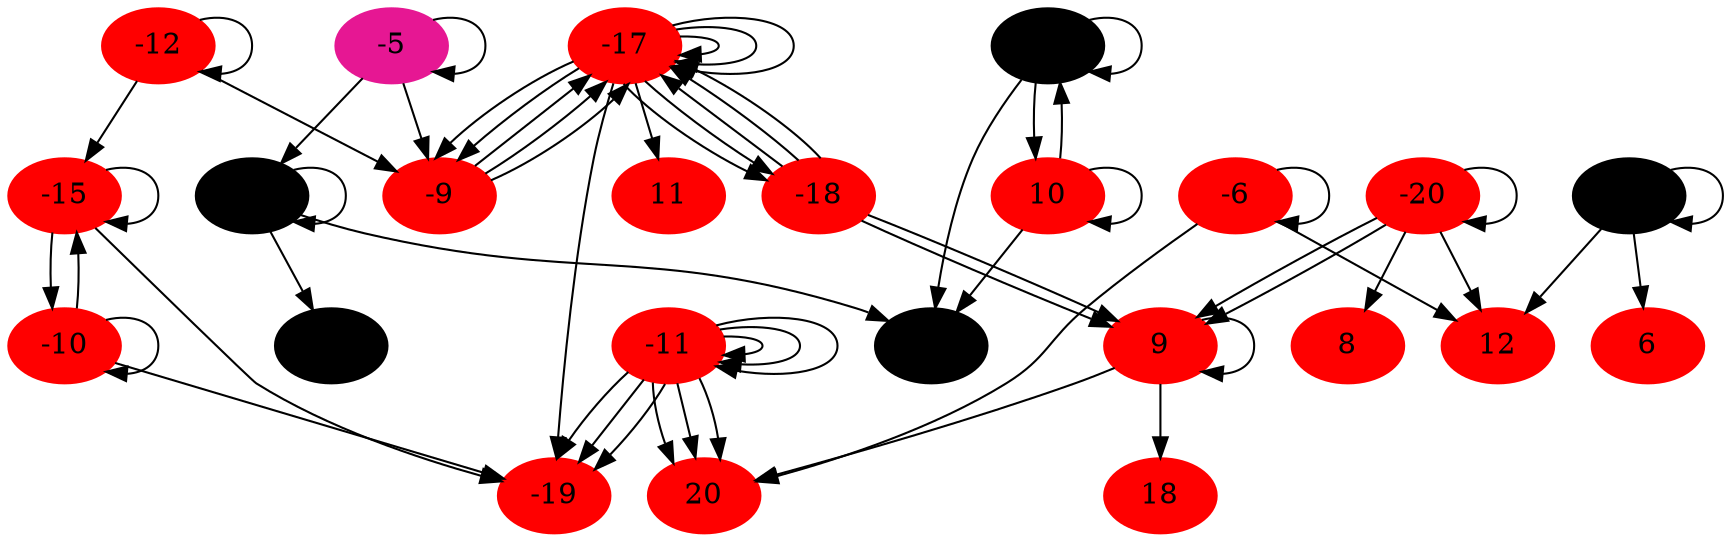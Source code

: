 digraph G {
size ="20, 20";
node [style=filled,color="2.000000 2.000000 2.000000"];
-11 -> -11;
node [style=filled,color="2.000000 2.000000 2.000000"];
-11 -> -19;
node [style=filled,color="2.000000 2.000000 2.000000"];
-11 -> 20;
node [style=filled,color="2.000000 2.000000 2.000000"];
-17 -> -9;
node [style=filled,color="2.000000 2.000000 2.000000"];
-17 -> -17;
node [style=filled,color="2.000000 2.000000 2.000000"];
-17 -> -18;
node [style=filled,color="2.000000 2.000000 2.000000"];
9 -> 9;
node [style=filled,color="2.000000 2.000000 2.000000"];
9 -> 18;
node [style=filled,color="2.000000 2.000000 2.000000"];
9 -> 20;
node [style=filled,color="2.000000 2.000000 2.000000"];
-17 -> 11;
node [style=filled,color="2.000000 2.000000 2.000000"];
-17 -> -17;
node [style=filled,color="2.000000 2.000000 2.000000"];
-17 -> -19;
node [style=filled,color="2.000000 2.000000 2.000000"];
-11 -> -11;
node [style=filled,color="2.000000 2.000000 2.000000"];
-11 -> -19;
node [style=filled,color="2.000000 2.000000 2.000000"];
-11 -> 20;
node [style=filled,color="0.000000 0.000000 0.000000"];
-3 -> -3;
node [style=filled,color="2.000000 2.000000 2.000000"];
-3 -> 6;
node [style=filled,color="2.000000 2.000000 2.000000"];
-3 -> 12;
node [style=filled,color="2.000000 2.000000 2.000000"];
-6 -> -6;
node [style=filled,color="2.000000 2.000000 2.000000"];
-6 -> 12;
node [style=filled,color="2.000000 2.000000 2.000000"];
-6 -> 20;
node [style=filled,color="2.000000 2.000000 2.000000"];
-11 -> -11;
node [style=filled,color="2.000000 2.000000 2.000000"];
-11 -> -19;
node [style=filled,color="2.000000 2.000000 2.000000"];
-11 -> 20;
node [style=filled,color="2.000000 2.000000 2.000000"];
-20 -> 8;
node [style=filled,color="2.000000 2.000000 2.000000"];
-20 -> 12;
node [style=filled,color="2.000000 2.000000 2.000000"];
-20 -> -20;
node [style=filled,color="0.000000 0.000000 0.000000"];
-8 -> -2;
node [style=filled,color="2.000000 2.000000 2.000000"];
-8 -> -8;
node [style=filled,color="2.000000 2.000000 2.000000"];
-8 -> 10;
node [style=filled,color="2.000000 2.000000 2.000000"];
-10 -> -10;
node [style=filled,color="2.000000 2.000000 2.000000"];
-10 -> -15;
node [style=filled,color="2.000000 2.000000 2.000000"];
-10 -> -19;
node [style=filled,color="2.000000 2.000000 2.000000"];
-12 -> -9;
node [style=filled,color="2.000000 2.000000 2.000000"];
-12 -> -12;
node [style=filled,color="2.000000 2.000000 2.000000"];
-12 -> -15;
node [style=filled,color="0.000000 0.000000 0.000000"];
15 -> -2;
node [style=filled,color="2.000000 2.000000 2.000000"];
15 -> 15;
node [style=filled,color="0.000000 0.000000 0.000000"];
15 -> 16;
node [style=filled,color="0.900000 0.900000 0.900000"];
-5 -> -5;
node [style=filled,color="2.000000 2.000000 2.000000"];
-5 -> -9;
node [style=filled,color="2.000000 2.000000 2.000000"];
-5 -> 15;
node [style=filled,color="2.000000 2.000000 2.000000"];
-15 -> -10;
node [style=filled,color="2.000000 2.000000 2.000000"];
-15 -> -15;
node [style=filled,color="2.000000 2.000000 2.000000"];
-15 -> -19;
node [style=filled,color="0.000000 0.000000 0.000000"];
10 -> -2;
node [style=filled,color="2.000000 2.000000 2.000000"];
10 -> -8;
node [style=filled,color="2.000000 2.000000 2.000000"];
10 -> 10;
node [style=filled,color="2.000000 2.000000 2.000000"];
-17 -> -9;
node [style=filled,color="2.000000 2.000000 2.000000"];
-17 -> -17;
node [style=filled,color="2.000000 2.000000 2.000000"];
-17 -> -18;
node [style=solid,color="grey"];
-9 -> -17;
-18 -> -17;
-18 -> 9;
-20 -> 9;
-9 -> -17;
-18 -> -17;
-9 -> -17;
-18 -> -17;
-18 -> 9;
-20 -> 9;}